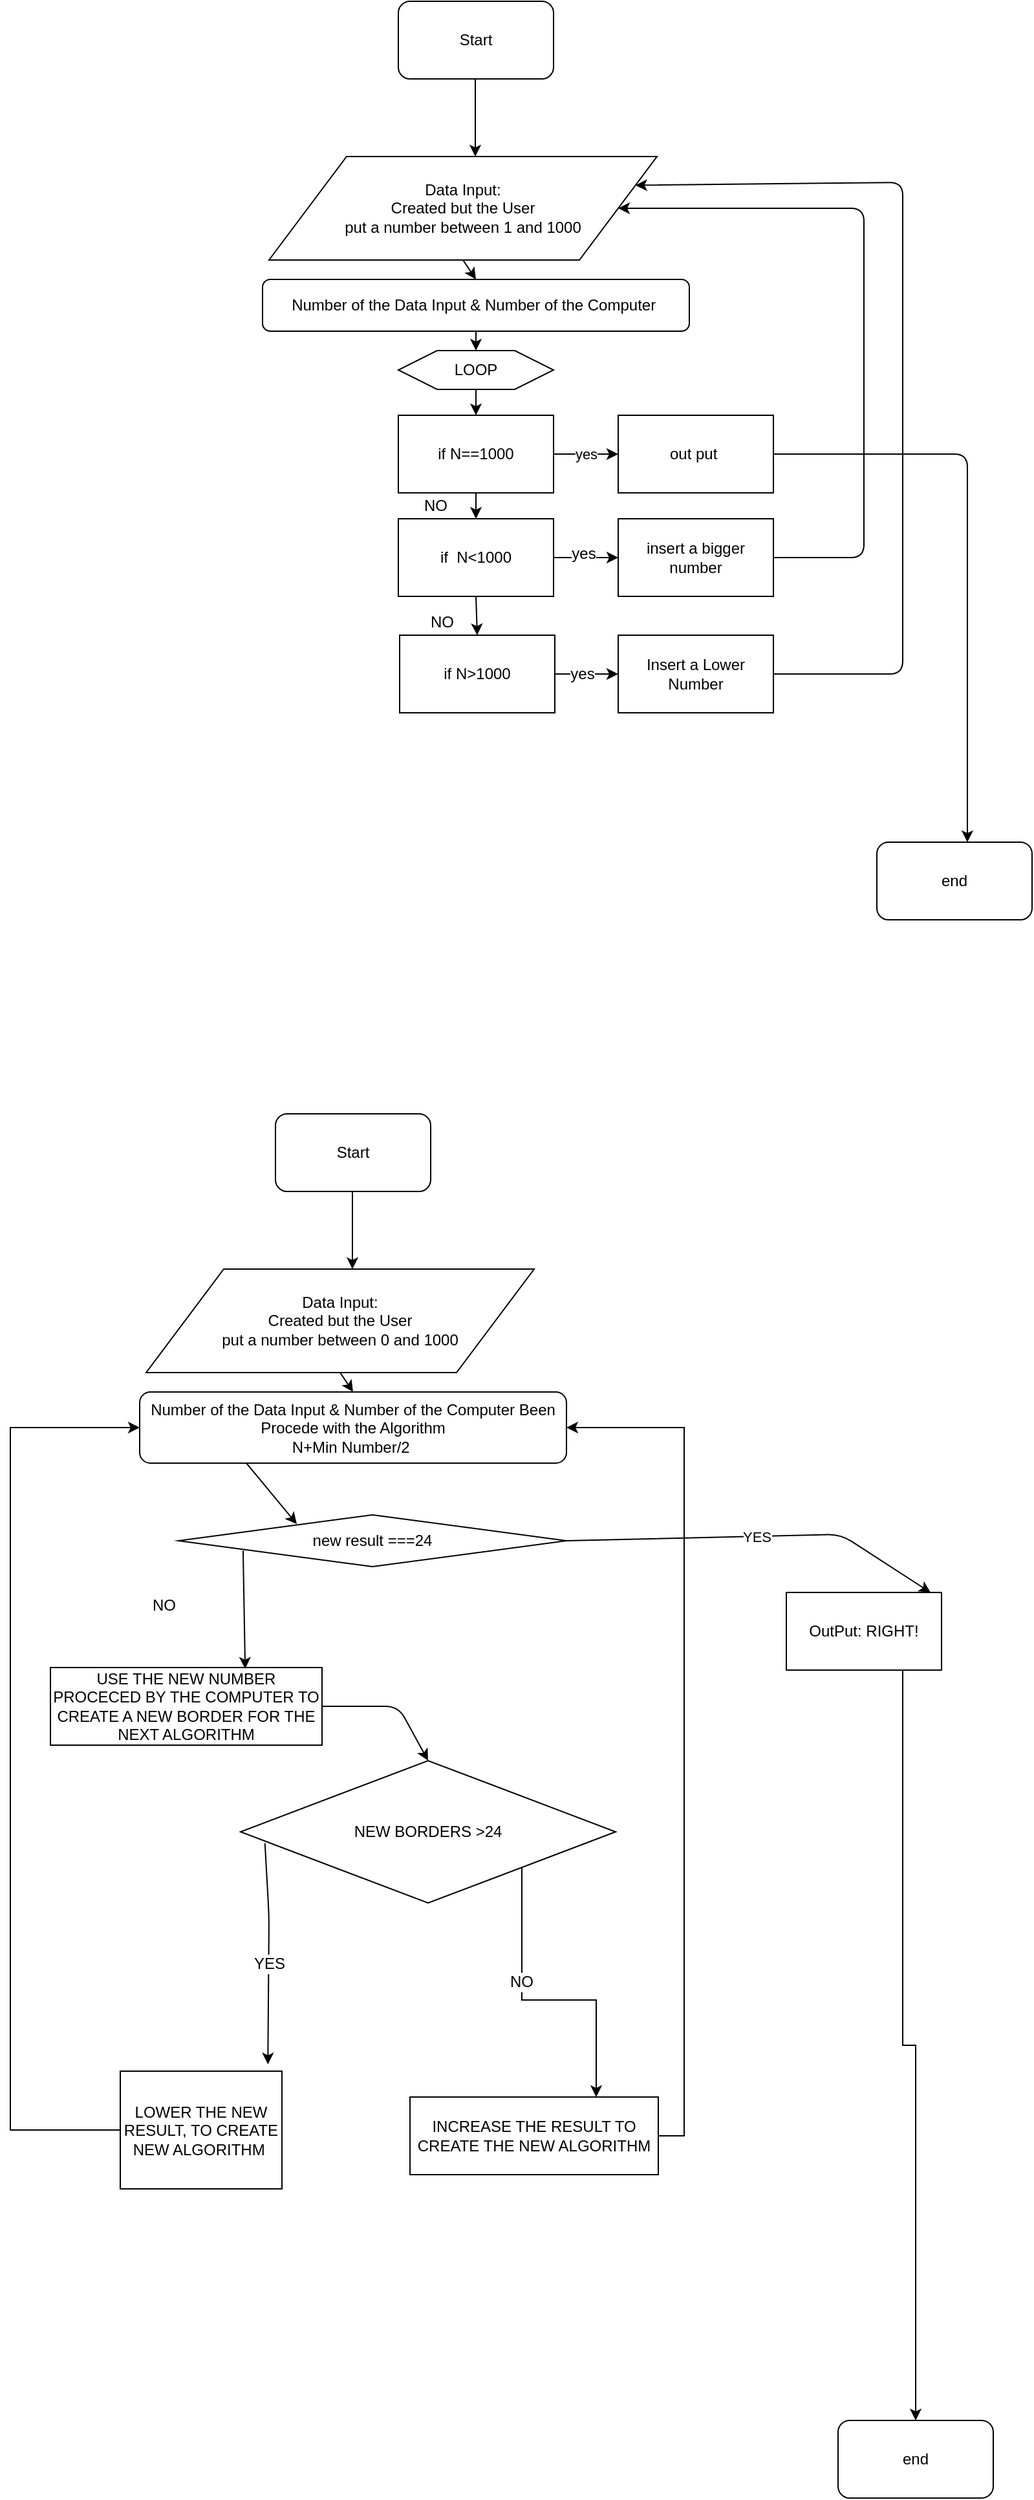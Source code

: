 <mxfile version="11.2.8" type="github" pages="1"><diagram id="xmf9HJ2nHjXCuv1Qn-MA" name="Page-1"><mxGraphModel dx="1096" dy="674" grid="1" gridSize="10" guides="1" tooltips="1" connect="1" arrows="1" fold="1" page="1" pageScale="1" pageWidth="850" pageHeight="1100" math="0" shadow="0"><root><mxCell id="0"/><mxCell id="1" parent="0"/><mxCell id="49gmMLBEbMn2hZDdnrWp-1" value="Start" style="rounded=1;whiteSpace=wrap;html=1;" vertex="1" parent="1"><mxGeometry x="340" y="50" width="120" height="60" as="geometry"/></mxCell><mxCell id="49gmMLBEbMn2hZDdnrWp-2" value="" style="endArrow=classic;html=1;" edge="1" parent="1"><mxGeometry width="50" height="50" relative="1" as="geometry"><mxPoint x="399.5" y="110" as="sourcePoint"/><mxPoint x="399.5" y="170" as="targetPoint"/></mxGeometry></mxCell><mxCell id="49gmMLBEbMn2hZDdnrWp-3" value="Data Input:&lt;br&gt;Created but the User&lt;br&gt;put a number between 1 and 1000" style="shape=parallelogram;perimeter=parallelogramPerimeter;whiteSpace=wrap;html=1;" vertex="1" parent="1"><mxGeometry x="240" y="170" width="300" height="80" as="geometry"/></mxCell><mxCell id="49gmMLBEbMn2hZDdnrWp-4" value="LOOP" style="shape=hexagon;perimeter=hexagonPerimeter2;whiteSpace=wrap;html=1;" vertex="1" parent="1"><mxGeometry x="340" y="320" width="120" height="30" as="geometry"/></mxCell><mxCell id="49gmMLBEbMn2hZDdnrWp-8" value="if N==1000" style="rounded=0;whiteSpace=wrap;html=1;" vertex="1" parent="1"><mxGeometry x="340" y="370" width="120" height="60" as="geometry"/></mxCell><mxCell id="49gmMLBEbMn2hZDdnrWp-9" value="out put&amp;nbsp;" style="rounded=0;whiteSpace=wrap;html=1;" vertex="1" parent="1"><mxGeometry x="510" y="370" width="120" height="60" as="geometry"/></mxCell><mxCell id="49gmMLBEbMn2hZDdnrWp-12" value="yes" style="endArrow=classic;html=1;exitX=1;exitY=0.5;exitDx=0;exitDy=0;entryX=0;entryY=0.5;entryDx=0;entryDy=0;" edge="1" parent="1" source="49gmMLBEbMn2hZDdnrWp-8" target="49gmMLBEbMn2hZDdnrWp-9"><mxGeometry width="50" height="50" relative="1" as="geometry"><mxPoint x="330" y="790" as="sourcePoint"/><mxPoint x="380" y="740" as="targetPoint"/><Array as="points"><mxPoint x="510" y="400"/></Array></mxGeometry></mxCell><mxCell id="49gmMLBEbMn2hZDdnrWp-13" value="if &amp;nbsp;N&amp;lt;1000" style="rounded=0;whiteSpace=wrap;html=1;" vertex="1" parent="1"><mxGeometry x="340" y="450" width="120" height="60" as="geometry"/></mxCell><mxCell id="49gmMLBEbMn2hZDdnrWp-14" value="insert a bigger number" style="rounded=0;whiteSpace=wrap;html=1;" vertex="1" parent="1"><mxGeometry x="510" y="450" width="120" height="60" as="geometry"/></mxCell><mxCell id="49gmMLBEbMn2hZDdnrWp-15" value="if N&amp;gt;1000" style="rounded=0;whiteSpace=wrap;html=1;" vertex="1" parent="1"><mxGeometry x="341" y="540" width="120" height="60" as="geometry"/></mxCell><mxCell id="49gmMLBEbMn2hZDdnrWp-16" value="Insert a Lower Number" style="rounded=0;whiteSpace=wrap;html=1;" vertex="1" parent="1"><mxGeometry x="510" y="540" width="120" height="60" as="geometry"/></mxCell><mxCell id="49gmMLBEbMn2hZDdnrWp-17" value="" style="endArrow=classic;html=1;exitX=1;exitY=0.5;exitDx=0;exitDy=0;entryX=0;entryY=0.5;entryDx=0;entryDy=0;" edge="1" parent="1" source="49gmMLBEbMn2hZDdnrWp-13" target="49gmMLBEbMn2hZDdnrWp-14"><mxGeometry width="50" height="50" relative="1" as="geometry"><mxPoint x="460" y="510" as="sourcePoint"/><mxPoint x="510" y="460" as="targetPoint"/></mxGeometry></mxCell><mxCell id="49gmMLBEbMn2hZDdnrWp-23" value="yes" style="text;html=1;resizable=0;points=[];align=center;verticalAlign=middle;labelBackgroundColor=#ffffff;" vertex="1" connectable="0" parent="49gmMLBEbMn2hZDdnrWp-17"><mxGeometry x="-0.08" y="3" relative="1" as="geometry"><mxPoint as="offset"/></mxGeometry></mxCell><mxCell id="49gmMLBEbMn2hZDdnrWp-18" value="" style="endArrow=classic;html=1;exitX=1;exitY=0.5;exitDx=0;exitDy=0;entryX=0;entryY=0.5;entryDx=0;entryDy=0;" edge="1" parent="1" source="49gmMLBEbMn2hZDdnrWp-15" target="49gmMLBEbMn2hZDdnrWp-16"><mxGeometry width="50" height="50" relative="1" as="geometry"><mxPoint x="460" y="590" as="sourcePoint"/><mxPoint x="510" y="540" as="targetPoint"/></mxGeometry></mxCell><mxCell id="49gmMLBEbMn2hZDdnrWp-24" value="yes" style="text;html=1;resizable=0;points=[];align=center;verticalAlign=middle;labelBackgroundColor=#ffffff;" vertex="1" connectable="0" parent="49gmMLBEbMn2hZDdnrWp-18"><mxGeometry x="-0.16" relative="1" as="geometry"><mxPoint as="offset"/></mxGeometry></mxCell><mxCell id="49gmMLBEbMn2hZDdnrWp-22" value="" style="endArrow=classic;html=1;exitX=0.5;exitY=1;exitDx=0;exitDy=0;entryX=0.5;entryY=0;entryDx=0;entryDy=0;" edge="1" parent="1" source="49gmMLBEbMn2hZDdnrWp-4" target="49gmMLBEbMn2hZDdnrWp-8"><mxGeometry width="50" height="50" relative="1" as="geometry"><mxPoint x="370" y="380" as="sourcePoint"/><mxPoint x="420" y="330" as="targetPoint"/></mxGeometry></mxCell><mxCell id="49gmMLBEbMn2hZDdnrWp-25" value="" style="endArrow=classic;html=1;exitX=0.5;exitY=1;exitDx=0;exitDy=0;entryX=0.5;entryY=0;entryDx=0;entryDy=0;" edge="1" parent="1" source="49gmMLBEbMn2hZDdnrWp-8" target="49gmMLBEbMn2hZDdnrWp-13"><mxGeometry width="50" height="50" relative="1" as="geometry"><mxPoint x="380" y="460" as="sourcePoint"/><mxPoint x="430" y="410" as="targetPoint"/></mxGeometry></mxCell><mxCell id="49gmMLBEbMn2hZDdnrWp-26" value="" style="endArrow=classic;html=1;exitX=0.5;exitY=1;exitDx=0;exitDy=0;entryX=0.5;entryY=0;entryDx=0;entryDy=0;" edge="1" parent="1" source="49gmMLBEbMn2hZDdnrWp-13" target="49gmMLBEbMn2hZDdnrWp-15"><mxGeometry width="50" height="50" relative="1" as="geometry"><mxPoint x="380" y="560" as="sourcePoint"/><mxPoint x="430" y="510" as="targetPoint"/></mxGeometry></mxCell><mxCell id="49gmMLBEbMn2hZDdnrWp-28" value="" style="endArrow=classic;html=1;exitX=1;exitY=0.5;exitDx=0;exitDy=0;entryX=1;entryY=0.5;entryDx=0;entryDy=0;" edge="1" parent="1" source="49gmMLBEbMn2hZDdnrWp-14" target="49gmMLBEbMn2hZDdnrWp-3"><mxGeometry width="50" height="50" relative="1" as="geometry"><mxPoint x="330" y="670" as="sourcePoint"/><mxPoint x="380" y="620" as="targetPoint"/><Array as="points"><mxPoint x="700" y="480"/><mxPoint x="700" y="210"/></Array></mxGeometry></mxCell><mxCell id="49gmMLBEbMn2hZDdnrWp-31" value="" style="endArrow=classic;html=1;exitX=1;exitY=0.5;exitDx=0;exitDy=0;entryX=1;entryY=0.25;entryDx=0;entryDy=0;" edge="1" parent="1" source="49gmMLBEbMn2hZDdnrWp-16" target="49gmMLBEbMn2hZDdnrWp-3"><mxGeometry width="50" height="50" relative="1" as="geometry"><mxPoint x="660" y="570" as="sourcePoint"/><mxPoint x="490" y="300" as="targetPoint"/><Array as="points"><mxPoint x="730" y="570"/><mxPoint x="730" y="190"/></Array></mxGeometry></mxCell><mxCell id="49gmMLBEbMn2hZDdnrWp-33" value="Number of the Data Input &amp;amp; Number of the Computer&amp;nbsp;" style="rounded=1;whiteSpace=wrap;html=1;" vertex="1" parent="1"><mxGeometry x="235" y="265" width="330" height="40" as="geometry"/></mxCell><mxCell id="49gmMLBEbMn2hZDdnrWp-34" value="" style="endArrow=classic;html=1;exitX=0.5;exitY=1;exitDx=0;exitDy=0;entryX=0.5;entryY=0;entryDx=0;entryDy=0;" edge="1" parent="1" source="49gmMLBEbMn2hZDdnrWp-3" target="49gmMLBEbMn2hZDdnrWp-33"><mxGeometry width="50" height="50" relative="1" as="geometry"><mxPoint x="380" y="290" as="sourcePoint"/><mxPoint x="430" y="240" as="targetPoint"/></mxGeometry></mxCell><mxCell id="49gmMLBEbMn2hZDdnrWp-35" value="" style="endArrow=classic;html=1;exitX=0.5;exitY=1;exitDx=0;exitDy=0;entryX=0.5;entryY=0;entryDx=0;entryDy=0;" edge="1" parent="1" source="49gmMLBEbMn2hZDdnrWp-33" target="49gmMLBEbMn2hZDdnrWp-4"><mxGeometry width="50" height="50" relative="1" as="geometry"><mxPoint x="370" y="340" as="sourcePoint"/><mxPoint x="420" y="290" as="targetPoint"/></mxGeometry></mxCell><mxCell id="49gmMLBEbMn2hZDdnrWp-36" value="" style="endArrow=classic;html=1;" edge="1" parent="1"><mxGeometry width="50" height="50" relative="1" as="geometry"><mxPoint x="630" y="400" as="sourcePoint"/><mxPoint x="780" y="700" as="targetPoint"/><Array as="points"><mxPoint x="630" y="400"/><mxPoint x="780" y="400"/></Array></mxGeometry></mxCell><mxCell id="49gmMLBEbMn2hZDdnrWp-37" value="end" style="rounded=1;whiteSpace=wrap;html=1;" vertex="1" parent="1"><mxGeometry x="710" y="700" width="120" height="60" as="geometry"/></mxCell><mxCell id="49gmMLBEbMn2hZDdnrWp-38" value="NO" style="text;html=1;resizable=0;points=[];autosize=1;align=left;verticalAlign=top;spacingTop=-4;" vertex="1" parent="1"><mxGeometry x="358" y="430" width="30" height="20" as="geometry"/></mxCell><mxCell id="49gmMLBEbMn2hZDdnrWp-39" value="NO" style="text;html=1;resizable=0;points=[];autosize=1;align=left;verticalAlign=top;spacingTop=-4;" vertex="1" parent="1"><mxGeometry x="363" y="520" width="30" height="20" as="geometry"/></mxCell><mxCell id="49gmMLBEbMn2hZDdnrWp-40" value="Start" style="rounded=1;whiteSpace=wrap;html=1;" vertex="1" parent="1"><mxGeometry x="245" y="910" width="120" height="60" as="geometry"/></mxCell><mxCell id="49gmMLBEbMn2hZDdnrWp-41" value="" style="endArrow=classic;html=1;" edge="1" parent="1"><mxGeometry width="50" height="50" relative="1" as="geometry"><mxPoint x="304.5" y="970" as="sourcePoint"/><mxPoint x="304.5" y="1030" as="targetPoint"/></mxGeometry></mxCell><mxCell id="49gmMLBEbMn2hZDdnrWp-42" value="Data Input:&lt;br&gt;Created but the User&lt;br&gt;put a number between 0 and 1000" style="shape=parallelogram;perimeter=parallelogramPerimeter;whiteSpace=wrap;html=1;" vertex="1" parent="1"><mxGeometry x="145" y="1030" width="300" height="80" as="geometry"/></mxCell><mxCell id="49gmMLBEbMn2hZDdnrWp-102" style="edgeStyle=orthogonalEdgeStyle;rounded=0;orthogonalLoop=1;jettySize=auto;html=1;exitX=0.75;exitY=1;exitDx=0;exitDy=0;" edge="1" parent="1" source="49gmMLBEbMn2hZDdnrWp-45" target="49gmMLBEbMn2hZDdnrWp-64"><mxGeometry relative="1" as="geometry"/></mxCell><mxCell id="49gmMLBEbMn2hZDdnrWp-45" value="OutPut: RIGHT!" style="rounded=0;whiteSpace=wrap;html=1;" vertex="1" parent="1"><mxGeometry x="640" y="1279.971" width="120" height="60" as="geometry"/></mxCell><mxCell id="49gmMLBEbMn2hZDdnrWp-46" value="YES" style="endArrow=classic;html=1;exitX=1;exitY=0.5;exitDx=0;exitDy=0;entryX=0.93;entryY=0.002;entryDx=0;entryDy=0;entryPerimeter=0;" edge="1" source="49gmMLBEbMn2hZDdnrWp-96" target="49gmMLBEbMn2hZDdnrWp-45" parent="1"><mxGeometry width="50" height="50" relative="1" as="geometry"><mxPoint x="639" y="1209.971" as="sourcePoint"/><mxPoint x="185" y="1899.971" as="targetPoint"/><Array as="points"><mxPoint x="682" y="1235"/></Array></mxGeometry></mxCell><mxCell id="49gmMLBEbMn2hZDdnrWp-47" value="USE THE NEW NUMBER PROCECED BY THE COMPUTER TO CREATE A NEW BORDER FOR THE NEXT ALGORITHM" style="rounded=0;whiteSpace=wrap;html=1;" vertex="1" parent="1"><mxGeometry x="71" y="1338" width="210" height="60" as="geometry"/></mxCell><mxCell id="49gmMLBEbMn2hZDdnrWp-60" value="Number of the Data Input &amp;amp; Number of the Computer Been Procede with the Algorithm &lt;br&gt;N+Min Number/2&amp;nbsp;" style="rounded=1;whiteSpace=wrap;html=1;" vertex="1" parent="1"><mxGeometry x="140" y="1125" width="330" height="55" as="geometry"/></mxCell><mxCell id="49gmMLBEbMn2hZDdnrWp-61" value="" style="endArrow=classic;html=1;exitX=0.5;exitY=1;exitDx=0;exitDy=0;entryX=0.5;entryY=0;entryDx=0;entryDy=0;" edge="1" source="49gmMLBEbMn2hZDdnrWp-42" target="49gmMLBEbMn2hZDdnrWp-60" parent="1"><mxGeometry width="50" height="50" relative="1" as="geometry"><mxPoint x="285" y="1150" as="sourcePoint"/><mxPoint x="335" y="1100" as="targetPoint"/></mxGeometry></mxCell><mxCell id="49gmMLBEbMn2hZDdnrWp-64" value="end" style="rounded=1;whiteSpace=wrap;html=1;" vertex="1" parent="1"><mxGeometry x="680" y="1920" width="120" height="60" as="geometry"/></mxCell><mxCell id="49gmMLBEbMn2hZDdnrWp-65" value="NO" style="text;html=1;resizable=0;points=[];autosize=1;align=left;verticalAlign=top;spacingTop=-4;" vertex="1" parent="1"><mxGeometry x="148" y="1279.971" width="30" height="20" as="geometry"/></mxCell><mxCell id="49gmMLBEbMn2hZDdnrWp-116" style="edgeStyle=orthogonalEdgeStyle;rounded=0;orthogonalLoop=1;jettySize=auto;html=1;exitX=1;exitY=0;exitDx=0;exitDy=0;entryX=0.75;entryY=0;entryDx=0;entryDy=0;" edge="1" parent="1" source="49gmMLBEbMn2hZDdnrWp-72" target="49gmMLBEbMn2hZDdnrWp-81"><mxGeometry relative="1" as="geometry"/></mxCell><mxCell id="49gmMLBEbMn2hZDdnrWp-117" value="NO" style="text;html=1;resizable=0;points=[];align=center;verticalAlign=middle;labelBackgroundColor=#ffffff;" vertex="1" connectable="0" parent="49gmMLBEbMn2hZDdnrWp-116"><mxGeometry x="-0.246" y="-1" relative="1" as="geometry"><mxPoint as="offset"/></mxGeometry></mxCell><mxCell id="49gmMLBEbMn2hZDdnrWp-72" value="NEW BORDERS &amp;gt;24" style="rhombus;whiteSpace=wrap;html=1;direction=south;" vertex="1" parent="1"><mxGeometry x="218" y="1410" width="290" height="110" as="geometry"/></mxCell><mxCell id="49gmMLBEbMn2hZDdnrWp-75" value="" style="endArrow=classic;html=1;entryX=0;entryY=0.5;entryDx=0;entryDy=0;exitX=1;exitY=0.5;exitDx=0;exitDy=0;" edge="1" parent="1" source="49gmMLBEbMn2hZDdnrWp-47" target="49gmMLBEbMn2hZDdnrWp-72"><mxGeometry width="50" height="50" relative="1" as="geometry"><mxPoint x="430.9" y="1395.712" as="sourcePoint"/><mxPoint x="114.5" y="1701.5" as="targetPoint"/><Array as="points"><mxPoint x="340" y="1368"/></Array></mxGeometry></mxCell><mxCell id="49gmMLBEbMn2hZDdnrWp-115" style="edgeStyle=orthogonalEdgeStyle;rounded=0;orthogonalLoop=1;jettySize=auto;html=1;exitX=0;exitY=0.5;exitDx=0;exitDy=0;entryX=0;entryY=0.5;entryDx=0;entryDy=0;" edge="1" parent="1" source="49gmMLBEbMn2hZDdnrWp-77" target="49gmMLBEbMn2hZDdnrWp-60"><mxGeometry relative="1" as="geometry"><Array as="points"><mxPoint x="40" y="1695"/><mxPoint x="40" y="1153"/></Array></mxGeometry></mxCell><mxCell id="49gmMLBEbMn2hZDdnrWp-77" value="LOWER THE NEW RESULT, TO CREATE NEW ALGORITHM&amp;nbsp;" style="rounded=0;whiteSpace=wrap;html=1;" vertex="1" parent="1"><mxGeometry x="125" y="1650" width="125" height="91" as="geometry"/></mxCell><mxCell id="49gmMLBEbMn2hZDdnrWp-79" value="" style="endArrow=classic;html=1;exitX=0.25;exitY=1;exitDx=0;exitDy=0;entryX=0.305;entryY=0.178;entryDx=0;entryDy=0;entryPerimeter=0;" edge="1" parent="1" source="49gmMLBEbMn2hZDdnrWp-60" target="49gmMLBEbMn2hZDdnrWp-96"><mxGeometry width="50" height="50" relative="1" as="geometry"><mxPoint x="220" y="1180" as="sourcePoint"/><mxPoint x="223" y="1220" as="targetPoint"/><Array as="points"/></mxGeometry></mxCell><mxCell id="49gmMLBEbMn2hZDdnrWp-118" style="edgeStyle=orthogonalEdgeStyle;rounded=0;orthogonalLoop=1;jettySize=auto;html=1;exitX=1;exitY=0.5;exitDx=0;exitDy=0;entryX=1;entryY=0.5;entryDx=0;entryDy=0;" edge="1" parent="1" source="49gmMLBEbMn2hZDdnrWp-81" target="49gmMLBEbMn2hZDdnrWp-60"><mxGeometry relative="1" as="geometry"/></mxCell><mxCell id="49gmMLBEbMn2hZDdnrWp-81" value="INCREASE THE RESULT TO CREATE THE NEW ALGORITHM" style="rounded=0;whiteSpace=wrap;html=1;" vertex="1" parent="1"><mxGeometry x="349" y="1670" width="192" height="60" as="geometry"/></mxCell><mxCell id="49gmMLBEbMn2hZDdnrWp-96" value="new result ===24" style="rhombus;whiteSpace=wrap;html=1;" vertex="1" parent="1"><mxGeometry x="170" y="1220" width="300" height="40" as="geometry"/></mxCell><mxCell id="49gmMLBEbMn2hZDdnrWp-103" value="" style="endArrow=classic;html=1;entryX=0.717;entryY=0.016;entryDx=0;entryDy=0;entryPerimeter=0;" edge="1" parent="1" target="49gmMLBEbMn2hZDdnrWp-47"><mxGeometry width="50" height="50" relative="1" as="geometry"><mxPoint x="220" y="1247.647" as="sourcePoint"/><mxPoint x="120" y="2340" as="targetPoint"/><Array as="points"><mxPoint x="220" y="1250"/></Array></mxGeometry></mxCell><mxCell id="49gmMLBEbMn2hZDdnrWp-106" value="" style="endArrow=classic;html=1;entryX=0.913;entryY=-0.058;entryDx=0;entryDy=0;entryPerimeter=0;exitX=0.58;exitY=0.935;exitDx=0;exitDy=0;exitPerimeter=0;" edge="1" parent="1" source="49gmMLBEbMn2hZDdnrWp-72" target="49gmMLBEbMn2hZDdnrWp-77"><mxGeometry width="50" height="50" relative="1" as="geometry"><mxPoint x="70" y="2050" as="sourcePoint"/><mxPoint x="120" y="2000" as="targetPoint"/><Array as="points"><mxPoint x="240" y="1530"/></Array></mxGeometry></mxCell><mxCell id="49gmMLBEbMn2hZDdnrWp-111" value="YES" style="text;html=1;resizable=0;points=[];align=center;verticalAlign=middle;labelBackgroundColor=#ffffff;" vertex="1" connectable="0" parent="49gmMLBEbMn2hZDdnrWp-106"><mxGeometry x="0.087" relative="1" as="geometry"><mxPoint as="offset"/></mxGeometry></mxCell></root></mxGraphModel></diagram></mxfile>